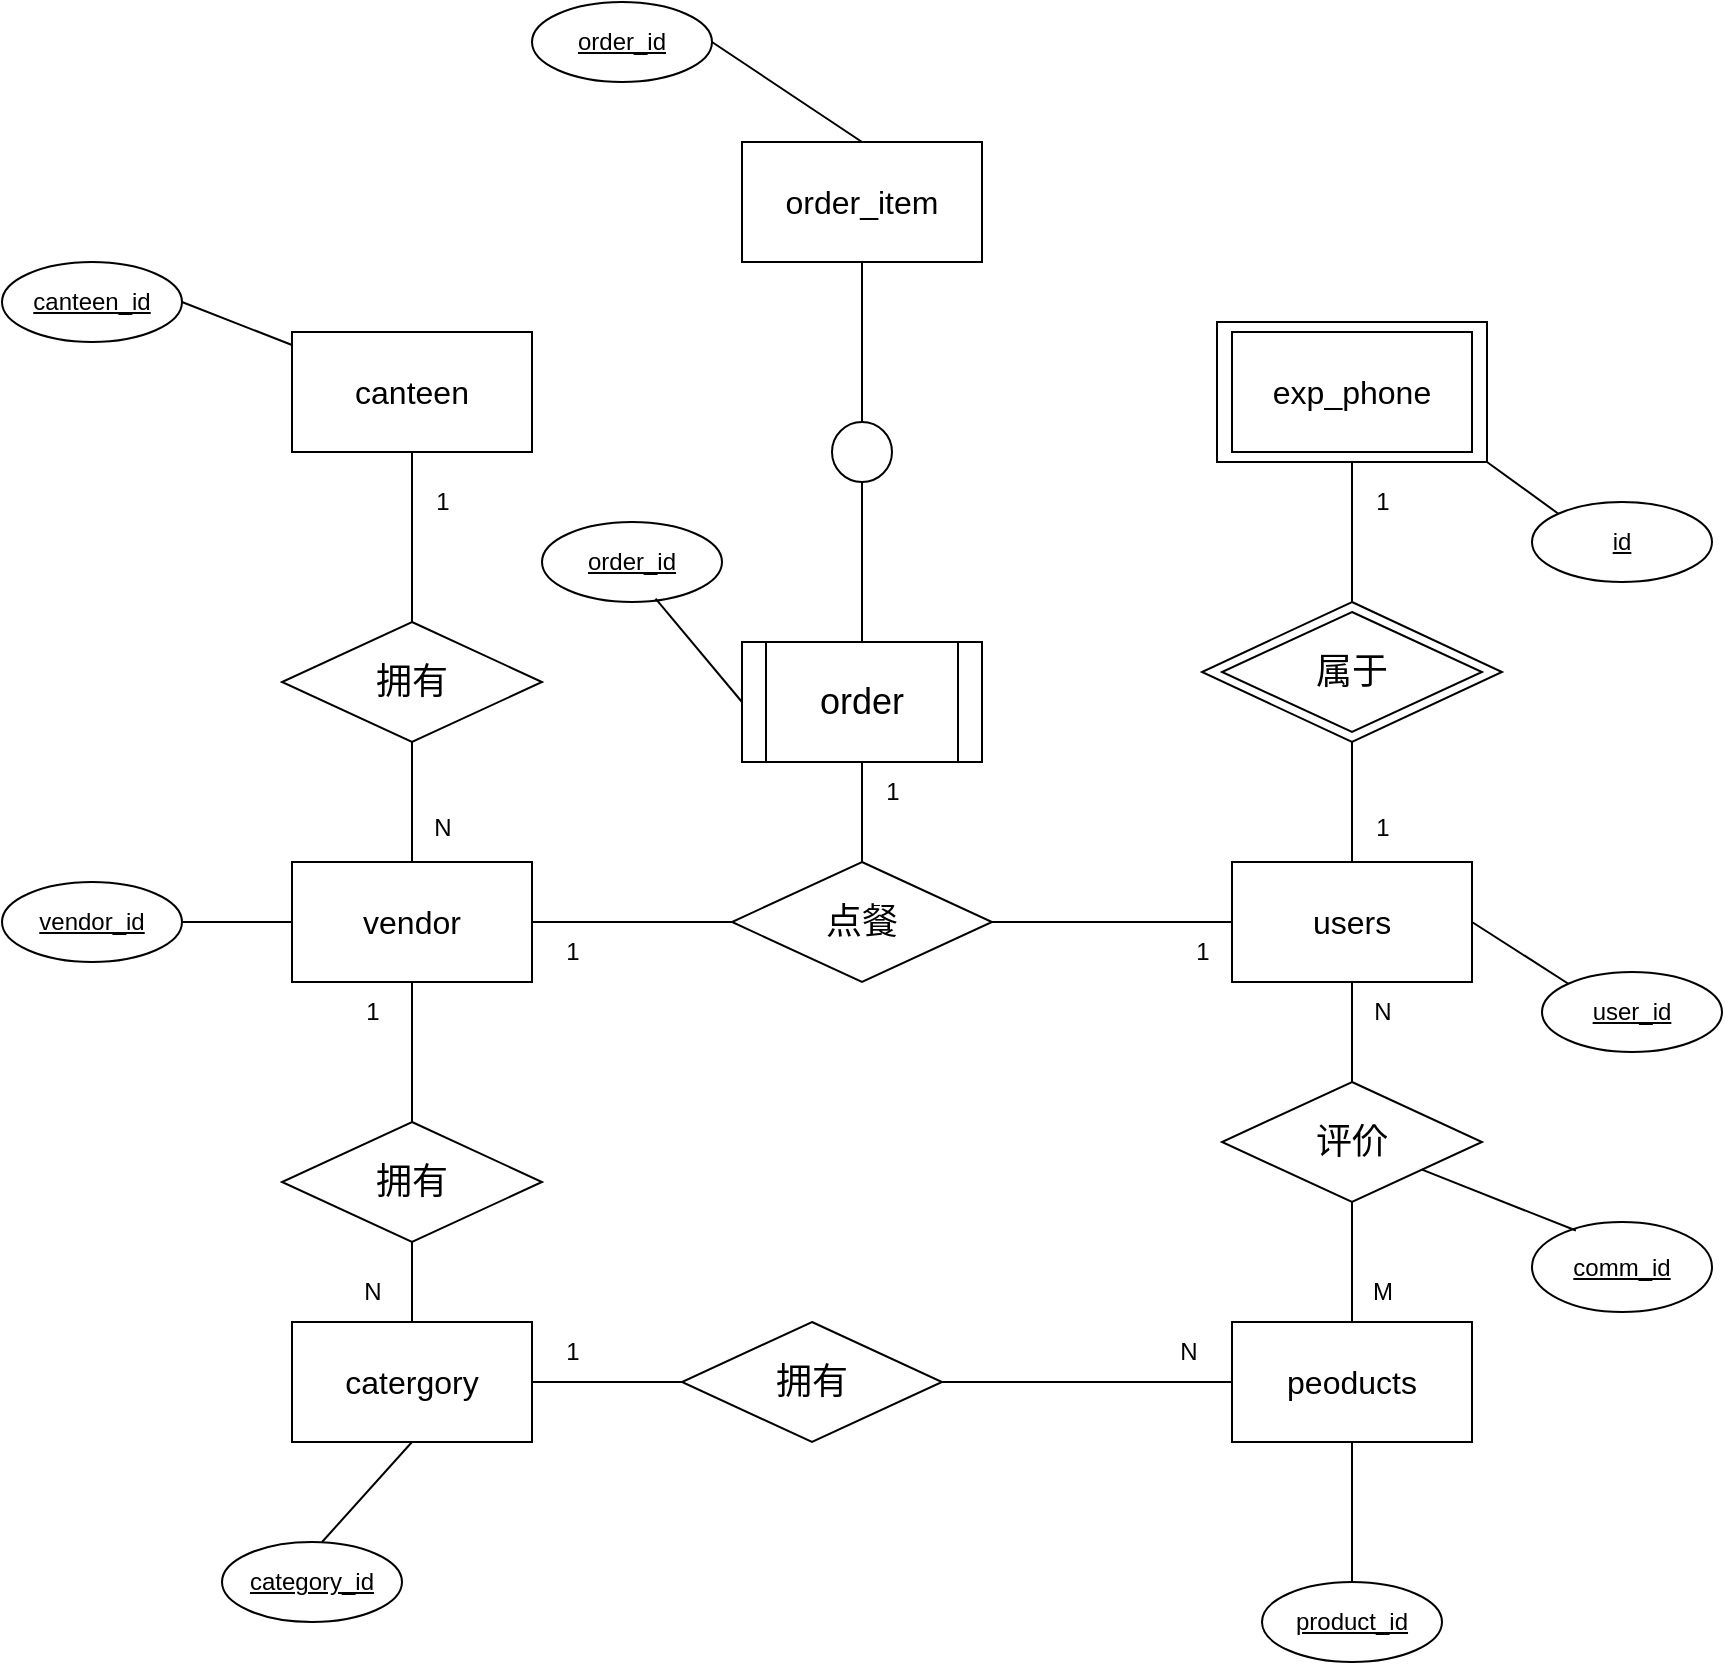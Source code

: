 <mxfile version="21.2.8" type="device">
  <diagram id="R2lEEEUBdFMjLlhIrx00" name="Page-1">
    <mxGraphModel dx="2296" dy="2141" grid="1" gridSize="10" guides="1" tooltips="1" connect="1" arrows="1" fold="1" page="1" pageScale="1" pageWidth="850" pageHeight="1100" math="0" shadow="0" extFonts="Permanent Marker^https://fonts.googleapis.com/css?family=Permanent+Marker">
      <root>
        <mxCell id="0" />
        <mxCell id="1" parent="0" />
        <mxCell id="8bM-LuKE9cO8iFkOk72z-2" value="&lt;font style=&quot;font-size: 16px;&quot;&gt;users&lt;/font&gt;" style="rounded=0;whiteSpace=wrap;html=1;" parent="1" vertex="1">
          <mxGeometry x="595" y="290" width="120" height="60" as="geometry" />
        </mxCell>
        <mxCell id="8bM-LuKE9cO8iFkOk72z-3" value="&lt;font style=&quot;font-size: 16px;&quot;&gt;canteen&lt;/font&gt;" style="rounded=0;whiteSpace=wrap;html=1;" parent="1" vertex="1">
          <mxGeometry x="125" y="25" width="120" height="60" as="geometry" />
        </mxCell>
        <mxCell id="8bM-LuKE9cO8iFkOk72z-4" value="&lt;font style=&quot;font-size: 16px;&quot;&gt;catergory&lt;/font&gt;" style="rounded=0;whiteSpace=wrap;html=1;" parent="1" vertex="1">
          <mxGeometry x="125" y="520" width="120" height="60" as="geometry" />
        </mxCell>
        <mxCell id="8bM-LuKE9cO8iFkOk72z-5" value="&lt;font style=&quot;font-size: 16px;&quot;&gt;peoducts&lt;/font&gt;" style="rounded=0;whiteSpace=wrap;html=1;" parent="1" vertex="1">
          <mxGeometry x="595" y="520" width="120" height="60" as="geometry" />
        </mxCell>
        <mxCell id="8bM-LuKE9cO8iFkOk72z-7" value="&lt;font style=&quot;font-size: 16px;&quot;&gt;vendor&lt;/font&gt;" style="rounded=0;whiteSpace=wrap;html=1;" parent="1" vertex="1">
          <mxGeometry x="125" y="290" width="120" height="60" as="geometry" />
        </mxCell>
        <mxCell id="8bM-LuKE9cO8iFkOk72z-8" value="&lt;font style=&quot;font-size: 18px;&quot;&gt;拥有&lt;/font&gt;" style="rhombus;whiteSpace=wrap;html=1;" parent="1" vertex="1">
          <mxGeometry x="120" y="170" width="130" height="60" as="geometry" />
        </mxCell>
        <mxCell id="8bM-LuKE9cO8iFkOk72z-9" value="" style="endArrow=none;html=1;rounded=0;exitX=0.5;exitY=0;exitDx=0;exitDy=0;entryX=0.5;entryY=1;entryDx=0;entryDy=0;" parent="1" source="8bM-LuKE9cO8iFkOk72z-8" target="8bM-LuKE9cO8iFkOk72z-3" edge="1">
          <mxGeometry width="50" height="50" relative="1" as="geometry">
            <mxPoint x="125" y="200" as="sourcePoint" />
            <mxPoint x="175" y="150" as="targetPoint" />
          </mxGeometry>
        </mxCell>
        <mxCell id="8bM-LuKE9cO8iFkOk72z-10" value="" style="endArrow=none;html=1;rounded=0;entryX=0.5;entryY=1;entryDx=0;entryDy=0;exitX=0.5;exitY=0;exitDx=0;exitDy=0;" parent="1" source="8bM-LuKE9cO8iFkOk72z-7" target="8bM-LuKE9cO8iFkOk72z-8" edge="1">
          <mxGeometry width="50" height="50" relative="1" as="geometry">
            <mxPoint x="305" y="270" as="sourcePoint" />
            <mxPoint x="355" y="220" as="targetPoint" />
          </mxGeometry>
        </mxCell>
        <mxCell id="8bM-LuKE9cO8iFkOk72z-11" value="1" style="text;html=1;align=center;verticalAlign=middle;resizable=0;points=[];autosize=1;strokeColor=none;fillColor=none;" parent="1" vertex="1">
          <mxGeometry x="185" y="95" width="30" height="30" as="geometry" />
        </mxCell>
        <mxCell id="8bM-LuKE9cO8iFkOk72z-12" value="N" style="text;html=1;align=center;verticalAlign=middle;resizable=0;points=[];autosize=1;strokeColor=none;fillColor=none;" parent="1" vertex="1">
          <mxGeometry x="185" y="258" width="30" height="30" as="geometry" />
        </mxCell>
        <mxCell id="8bM-LuKE9cO8iFkOk72z-13" value="&lt;font style=&quot;font-size: 18px;&quot;&gt;拥有&lt;/font&gt;" style="rhombus;whiteSpace=wrap;html=1;" parent="1" vertex="1">
          <mxGeometry x="120" y="420" width="130" height="60" as="geometry" />
        </mxCell>
        <mxCell id="8bM-LuKE9cO8iFkOk72z-14" value="&lt;font style=&quot;font-size: 18px;&quot;&gt;拥有&lt;/font&gt;" style="rhombus;whiteSpace=wrap;html=1;" parent="1" vertex="1">
          <mxGeometry x="320" y="520" width="130" height="60" as="geometry" />
        </mxCell>
        <mxCell id="P4UwR3AHS_gn6D2rGsXr-6" value="" style="endArrow=none;html=1;rounded=0;entryX=0.5;entryY=1;entryDx=0;entryDy=0;exitX=0.5;exitY=0;exitDx=0;exitDy=0;" parent="1" source="8bM-LuKE9cO8iFkOk72z-5" target="P4UwR3AHS_gn6D2rGsXr-31" edge="1">
          <mxGeometry width="50" height="50" relative="1" as="geometry">
            <mxPoint x="485" y="430" as="sourcePoint" />
            <mxPoint x="655" y="420" as="targetPoint" />
          </mxGeometry>
        </mxCell>
        <mxCell id="P4UwR3AHS_gn6D2rGsXr-10" value="" style="endArrow=none;html=1;rounded=0;entryX=0.5;entryY=1;entryDx=0;entryDy=0;exitX=0.5;exitY=0;exitDx=0;exitDy=0;" parent="1" source="8bM-LuKE9cO8iFkOk72z-13" target="8bM-LuKE9cO8iFkOk72z-7" edge="1">
          <mxGeometry width="50" height="50" relative="1" as="geometry">
            <mxPoint x="50" y="460" as="sourcePoint" />
            <mxPoint x="100" y="410" as="targetPoint" />
          </mxGeometry>
        </mxCell>
        <mxCell id="P4UwR3AHS_gn6D2rGsXr-11" value="" style="endArrow=none;html=1;rounded=0;entryX=0.5;entryY=1;entryDx=0;entryDy=0;exitX=0.5;exitY=0;exitDx=0;exitDy=0;" parent="1" source="8bM-LuKE9cO8iFkOk72z-4" target="8bM-LuKE9cO8iFkOk72z-13" edge="1">
          <mxGeometry width="50" height="50" relative="1" as="geometry">
            <mxPoint x="40" y="520" as="sourcePoint" />
            <mxPoint x="90" y="470" as="targetPoint" />
          </mxGeometry>
        </mxCell>
        <mxCell id="P4UwR3AHS_gn6D2rGsXr-12" value="" style="endArrow=none;html=1;rounded=0;entryX=0;entryY=0.5;entryDx=0;entryDy=0;exitX=1;exitY=0.5;exitDx=0;exitDy=0;" parent="1" source="8bM-LuKE9cO8iFkOk72z-4" target="8bM-LuKE9cO8iFkOk72z-14" edge="1">
          <mxGeometry width="50" height="50" relative="1" as="geometry">
            <mxPoint x="140" y="660" as="sourcePoint" />
            <mxPoint x="190" y="610" as="targetPoint" />
          </mxGeometry>
        </mxCell>
        <mxCell id="P4UwR3AHS_gn6D2rGsXr-13" value="" style="endArrow=none;html=1;rounded=0;entryX=0;entryY=0.5;entryDx=0;entryDy=0;exitX=1;exitY=0.5;exitDx=0;exitDy=0;" parent="1" source="8bM-LuKE9cO8iFkOk72z-14" target="8bM-LuKE9cO8iFkOk72z-5" edge="1">
          <mxGeometry width="50" height="50" relative="1" as="geometry">
            <mxPoint x="330" y="510" as="sourcePoint" />
            <mxPoint x="380" y="460" as="targetPoint" />
          </mxGeometry>
        </mxCell>
        <mxCell id="P4UwR3AHS_gn6D2rGsXr-24" value="1" style="text;html=1;align=center;verticalAlign=middle;resizable=0;points=[];autosize=1;strokeColor=none;fillColor=none;" parent="1" vertex="1">
          <mxGeometry x="150" y="350" width="30" height="30" as="geometry" />
        </mxCell>
        <mxCell id="P4UwR3AHS_gn6D2rGsXr-26" value="N" style="text;html=1;align=center;verticalAlign=middle;resizable=0;points=[];autosize=1;strokeColor=none;fillColor=none;" parent="1" vertex="1">
          <mxGeometry x="150" y="490" width="30" height="30" as="geometry" />
        </mxCell>
        <mxCell id="P4UwR3AHS_gn6D2rGsXr-27" value="N" style="text;html=1;align=center;verticalAlign=middle;resizable=0;points=[];autosize=1;strokeColor=none;fillColor=none;" parent="1" vertex="1">
          <mxGeometry x="557.5" y="520" width="30" height="30" as="geometry" />
        </mxCell>
        <mxCell id="P4UwR3AHS_gn6D2rGsXr-28" value="1" style="text;html=1;align=center;verticalAlign=middle;resizable=0;points=[];autosize=1;strokeColor=none;fillColor=none;" parent="1" vertex="1">
          <mxGeometry x="250" y="520" width="30" height="30" as="geometry" />
        </mxCell>
        <mxCell id="P4UwR3AHS_gn6D2rGsXr-29" value="M" style="text;html=1;align=center;verticalAlign=middle;resizable=0;points=[];autosize=1;strokeColor=none;fillColor=none;" parent="1" vertex="1">
          <mxGeometry x="655" y="490" width="30" height="30" as="geometry" />
        </mxCell>
        <mxCell id="P4UwR3AHS_gn6D2rGsXr-31" value="&lt;span style=&quot;font-size: 18px;&quot;&gt;评价&lt;/span&gt;" style="rhombus;whiteSpace=wrap;html=1;" parent="1" vertex="1">
          <mxGeometry x="590" y="400" width="130" height="60" as="geometry" />
        </mxCell>
        <mxCell id="P4UwR3AHS_gn6D2rGsXr-35" value="1" style="text;html=1;align=center;verticalAlign=middle;resizable=0;points=[];autosize=1;strokeColor=none;fillColor=none;" parent="1" vertex="1">
          <mxGeometry x="250" y="320" width="30" height="30" as="geometry" />
        </mxCell>
        <mxCell id="P4UwR3AHS_gn6D2rGsXr-38" value="&lt;u&gt;comm_id&lt;/u&gt;" style="ellipse;whiteSpace=wrap;html=1;" parent="1" vertex="1">
          <mxGeometry x="745" y="470" width="90" height="45" as="geometry" />
        </mxCell>
        <mxCell id="P4UwR3AHS_gn6D2rGsXr-39" value="" style="endArrow=none;html=1;rounded=0;entryX=0.244;entryY=0.095;entryDx=0;entryDy=0;entryPerimeter=0;" parent="1" source="P4UwR3AHS_gn6D2rGsXr-31" target="P4UwR3AHS_gn6D2rGsXr-38" edge="1">
          <mxGeometry width="50" height="50" relative="1" as="geometry">
            <mxPoint x="675" y="390" as="sourcePoint" />
            <mxPoint x="725" y="340" as="targetPoint" />
          </mxGeometry>
        </mxCell>
        <mxCell id="P4UwR3AHS_gn6D2rGsXr-40" value="&lt;u&gt;user_id&lt;/u&gt;" style="ellipse;whiteSpace=wrap;html=1;" parent="1" vertex="1">
          <mxGeometry x="750" y="345" width="90" height="40" as="geometry" />
        </mxCell>
        <mxCell id="P4UwR3AHS_gn6D2rGsXr-42" value="&lt;u&gt;canteen_id&lt;/u&gt;" style="ellipse;whiteSpace=wrap;html=1;" parent="1" vertex="1">
          <mxGeometry x="-20" y="-10" width="90" height="40" as="geometry" />
        </mxCell>
        <mxCell id="P4UwR3AHS_gn6D2rGsXr-43" value="" style="endArrow=none;html=1;rounded=0;entryX=1;entryY=0.5;entryDx=0;entryDy=0;" parent="1" source="8bM-LuKE9cO8iFkOk72z-3" target="P4UwR3AHS_gn6D2rGsXr-42" edge="1">
          <mxGeometry width="50" height="50" relative="1" as="geometry">
            <mxPoint x="35" y="160" as="sourcePoint" />
            <mxPoint x="90" y="40" as="targetPoint" />
          </mxGeometry>
        </mxCell>
        <mxCell id="P4UwR3AHS_gn6D2rGsXr-44" value="&lt;u&gt;vendor_id&lt;/u&gt;" style="ellipse;whiteSpace=wrap;html=1;" parent="1" vertex="1">
          <mxGeometry x="-20" y="300" width="90" height="40" as="geometry" />
        </mxCell>
        <mxCell id="P4UwR3AHS_gn6D2rGsXr-45" value="" style="endArrow=none;html=1;rounded=0;entryX=0;entryY=0.5;entryDx=0;entryDy=0;exitX=1;exitY=0.5;exitDx=0;exitDy=0;" parent="1" source="P4UwR3AHS_gn6D2rGsXr-44" target="8bM-LuKE9cO8iFkOk72z-7" edge="1">
          <mxGeometry width="50" height="50" relative="1" as="geometry">
            <mxPoint x="85" y="320" as="sourcePoint" />
            <mxPoint x="115" y="380" as="targetPoint" />
          </mxGeometry>
        </mxCell>
        <mxCell id="P4UwR3AHS_gn6D2rGsXr-46" value="&lt;u&gt;category_id&lt;/u&gt;" style="ellipse;whiteSpace=wrap;html=1;" parent="1" vertex="1">
          <mxGeometry x="90" y="630" width="90" height="40" as="geometry" />
        </mxCell>
        <mxCell id="P4UwR3AHS_gn6D2rGsXr-48" value="" style="endArrow=none;html=1;rounded=0;entryX=0.5;entryY=1;entryDx=0;entryDy=0;exitX=0.556;exitY=0;exitDx=0;exitDy=0;exitPerimeter=0;" parent="1" source="P4UwR3AHS_gn6D2rGsXr-46" target="8bM-LuKE9cO8iFkOk72z-4" edge="1">
          <mxGeometry width="50" height="50" relative="1" as="geometry">
            <mxPoint x="110" y="680" as="sourcePoint" />
            <mxPoint x="160" y="630" as="targetPoint" />
          </mxGeometry>
        </mxCell>
        <mxCell id="P4UwR3AHS_gn6D2rGsXr-49" value="&lt;u&gt;product_id&lt;/u&gt;" style="ellipse;whiteSpace=wrap;html=1;" parent="1" vertex="1">
          <mxGeometry x="610" y="650" width="90" height="40" as="geometry" />
        </mxCell>
        <mxCell id="P4UwR3AHS_gn6D2rGsXr-50" value="" style="endArrow=none;html=1;rounded=0;entryX=0.5;entryY=1;entryDx=0;entryDy=0;exitX=0.5;exitY=0;exitDx=0;exitDy=0;" parent="1" source="P4UwR3AHS_gn6D2rGsXr-49" target="8bM-LuKE9cO8iFkOk72z-5" edge="1">
          <mxGeometry width="50" height="50" relative="1" as="geometry">
            <mxPoint x="535" y="680" as="sourcePoint" />
            <mxPoint x="585" y="630" as="targetPoint" />
          </mxGeometry>
        </mxCell>
        <mxCell id="yUUxxSYG9wX5yM1Xcua--4" value="" style="endArrow=none;html=1;rounded=0;entryX=0.5;entryY=1;entryDx=0;entryDy=0;exitX=0.5;exitY=0;exitDx=0;exitDy=0;" parent="1" source="P4UwR3AHS_gn6D2rGsXr-31" target="8bM-LuKE9cO8iFkOk72z-2" edge="1">
          <mxGeometry width="50" height="50" relative="1" as="geometry">
            <mxPoint x="490" y="450" as="sourcePoint" />
            <mxPoint x="540" y="400" as="targetPoint" />
          </mxGeometry>
        </mxCell>
        <mxCell id="yUUxxSYG9wX5yM1Xcua--5" value="" style="endArrow=none;html=1;rounded=0;entryX=0;entryY=0;entryDx=0;entryDy=0;exitX=1;exitY=0.5;exitDx=0;exitDy=0;" parent="1" source="8bM-LuKE9cO8iFkOk72z-2" target="P4UwR3AHS_gn6D2rGsXr-40" edge="1">
          <mxGeometry width="50" height="50" relative="1" as="geometry">
            <mxPoint x="760" y="310" as="sourcePoint" />
            <mxPoint x="810" y="260" as="targetPoint" />
          </mxGeometry>
        </mxCell>
        <mxCell id="yUUxxSYG9wX5yM1Xcua--9" value="&lt;font style=&quot;font-size: 18px;&quot;&gt;拥有&lt;/font&gt;" style="rhombus;whiteSpace=wrap;html=1;" parent="1" vertex="1">
          <mxGeometry x="580" y="160" width="150" height="70" as="geometry" />
        </mxCell>
        <mxCell id="yUUxxSYG9wX5yM1Xcua--10" value="&lt;font style=&quot;font-size: 18px;&quot;&gt;属于&lt;/font&gt;" style="rhombus;whiteSpace=wrap;html=1;" parent="1" vertex="1">
          <mxGeometry x="590" y="165" width="130" height="60" as="geometry" />
        </mxCell>
        <mxCell id="yUUxxSYG9wX5yM1Xcua--11" value="" style="rounded=0;whiteSpace=wrap;html=1;" parent="1" vertex="1">
          <mxGeometry x="587.5" y="20" width="135" height="70" as="geometry" />
        </mxCell>
        <mxCell id="yUUxxSYG9wX5yM1Xcua--7" value="&lt;span style=&quot;font-size: 16px;&quot;&gt;exp_phone&lt;/span&gt;" style="rounded=0;whiteSpace=wrap;html=1;" parent="1" vertex="1">
          <mxGeometry x="595" y="25" width="120" height="60" as="geometry" />
        </mxCell>
        <mxCell id="yUUxxSYG9wX5yM1Xcua--12" value="" style="endArrow=none;html=1;rounded=0;exitX=0.5;exitY=0;exitDx=0;exitDy=0;entryX=0.5;entryY=1;entryDx=0;entryDy=0;" parent="1" source="8bM-LuKE9cO8iFkOk72z-2" target="yUUxxSYG9wX5yM1Xcua--9" edge="1">
          <mxGeometry width="50" height="50" relative="1" as="geometry">
            <mxPoint x="680" y="230" as="sourcePoint" />
            <mxPoint x="730" y="180" as="targetPoint" />
          </mxGeometry>
        </mxCell>
        <mxCell id="yUUxxSYG9wX5yM1Xcua--13" value="" style="endArrow=none;html=1;rounded=0;exitX=0.5;exitY=0;exitDx=0;exitDy=0;entryX=0.5;entryY=1;entryDx=0;entryDy=0;" parent="1" source="yUUxxSYG9wX5yM1Xcua--9" target="yUUxxSYG9wX5yM1Xcua--11" edge="1">
          <mxGeometry width="50" height="50" relative="1" as="geometry">
            <mxPoint x="760" y="140" as="sourcePoint" />
            <mxPoint x="810" y="90" as="targetPoint" />
          </mxGeometry>
        </mxCell>
        <mxCell id="yUUxxSYG9wX5yM1Xcua--14" value="&lt;u&gt;id&lt;/u&gt;" style="ellipse;whiteSpace=wrap;html=1;" parent="1" vertex="1">
          <mxGeometry x="745" y="110" width="90" height="40" as="geometry" />
        </mxCell>
        <mxCell id="yUUxxSYG9wX5yM1Xcua--15" value="" style="endArrow=none;html=1;rounded=0;entryX=0;entryY=0;entryDx=0;entryDy=0;exitX=1;exitY=1;exitDx=0;exitDy=0;" parent="1" source="yUUxxSYG9wX5yM1Xcua--11" target="yUUxxSYG9wX5yM1Xcua--14" edge="1">
          <mxGeometry width="50" height="50" relative="1" as="geometry">
            <mxPoint x="770" y="70" as="sourcePoint" />
            <mxPoint x="820" y="20" as="targetPoint" />
          </mxGeometry>
        </mxCell>
        <mxCell id="yUUxxSYG9wX5yM1Xcua--16" value="1" style="text;html=1;align=center;verticalAlign=middle;resizable=0;points=[];autosize=1;strokeColor=none;fillColor=none;" parent="1" vertex="1">
          <mxGeometry x="655" y="258" width="30" height="30" as="geometry" />
        </mxCell>
        <mxCell id="yUUxxSYG9wX5yM1Xcua--17" value="1" style="text;html=1;align=center;verticalAlign=middle;resizable=0;points=[];autosize=1;strokeColor=none;fillColor=none;" parent="1" vertex="1">
          <mxGeometry x="655" y="95" width="30" height="30" as="geometry" />
        </mxCell>
        <mxCell id="P4UwR3AHS_gn6D2rGsXr-53" value="&lt;font style=&quot;font-size: 16px;&quot;&gt;order_item&lt;/font&gt;" style="rounded=0;whiteSpace=wrap;html=1;" parent="1" vertex="1">
          <mxGeometry x="350" y="-70" width="120" height="60" as="geometry" />
        </mxCell>
        <mxCell id="yUUxxSYG9wX5yM1Xcua--18" value="N" style="text;html=1;align=center;verticalAlign=middle;resizable=0;points=[];autosize=1;strokeColor=none;fillColor=none;" parent="1" vertex="1">
          <mxGeometry x="655" y="350" width="30" height="30" as="geometry" />
        </mxCell>
        <mxCell id="yUUxxSYG9wX5yM1Xcua--20" value="&lt;font style=&quot;font-size: 18px;&quot;&gt;点餐&lt;/font&gt;" style="rhombus;whiteSpace=wrap;html=1;" parent="1" vertex="1">
          <mxGeometry x="345" y="290" width="130" height="60" as="geometry" />
        </mxCell>
        <mxCell id="yUUxxSYG9wX5yM1Xcua--21" value="" style="endArrow=none;html=1;rounded=0;entryX=0;entryY=0.5;entryDx=0;entryDy=0;exitX=1;exitY=0.5;exitDx=0;exitDy=0;" parent="1" source="8bM-LuKE9cO8iFkOk72z-7" target="yUUxxSYG9wX5yM1Xcua--20" edge="1">
          <mxGeometry width="50" height="50" relative="1" as="geometry">
            <mxPoint x="310" y="480" as="sourcePoint" />
            <mxPoint x="360" y="430" as="targetPoint" />
          </mxGeometry>
        </mxCell>
        <mxCell id="yUUxxSYG9wX5yM1Xcua--22" value="" style="endArrow=none;html=1;rounded=0;entryX=0;entryY=0.5;entryDx=0;entryDy=0;exitX=1;exitY=0.5;exitDx=0;exitDy=0;" parent="1" source="yUUxxSYG9wX5yM1Xcua--20" target="8bM-LuKE9cO8iFkOk72z-2" edge="1">
          <mxGeometry width="50" height="50" relative="1" as="geometry">
            <mxPoint x="440" y="480" as="sourcePoint" />
            <mxPoint x="490" y="430" as="targetPoint" />
          </mxGeometry>
        </mxCell>
        <mxCell id="yUUxxSYG9wX5yM1Xcua--23" value="" style="endArrow=none;html=1;rounded=0;entryX=0.5;entryY=1;entryDx=0;entryDy=0;exitX=0.5;exitY=0;exitDx=0;exitDy=0;" parent="1" source="yUUxxSYG9wX5yM1Xcua--20" target="yUUxxSYG9wX5yM1Xcua--36" edge="1">
          <mxGeometry width="50" height="50" relative="1" as="geometry">
            <mxPoint x="310" y="450" as="sourcePoint" />
            <mxPoint x="410" y="240" as="targetPoint" />
          </mxGeometry>
        </mxCell>
        <mxCell id="yUUxxSYG9wX5yM1Xcua--24" value="" style="endArrow=none;html=1;rounded=0;exitX=0.5;exitY=0;exitDx=0;exitDy=0;entryX=0.5;entryY=1;entryDx=0;entryDy=0;" parent="1" source="yUUxxSYG9wX5yM1Xcua--36" target="yUUxxSYG9wX5yM1Xcua--35" edge="1">
          <mxGeometry width="50" height="50" relative="1" as="geometry">
            <mxPoint x="410" y="180" as="sourcePoint" />
            <mxPoint x="410" y="125" as="targetPoint" />
          </mxGeometry>
        </mxCell>
        <mxCell id="yUUxxSYG9wX5yM1Xcua--25" value="" style="endArrow=none;html=1;rounded=0;entryX=0.5;entryY=0;entryDx=0;entryDy=0;exitX=0.5;exitY=1;exitDx=0;exitDy=0;" parent="1" source="P4UwR3AHS_gn6D2rGsXr-53" target="yUUxxSYG9wX5yM1Xcua--35" edge="1">
          <mxGeometry width="50" height="50" relative="1" as="geometry">
            <mxPoint x="410" y="-5" as="sourcePoint" />
            <mxPoint x="410" y="55" as="targetPoint" />
          </mxGeometry>
        </mxCell>
        <mxCell id="yUUxxSYG9wX5yM1Xcua--26" value="1" style="text;html=1;align=center;verticalAlign=middle;resizable=0;points=[];autosize=1;strokeColor=none;fillColor=none;" parent="1" vertex="1">
          <mxGeometry x="565" y="320" width="30" height="30" as="geometry" />
        </mxCell>
        <mxCell id="yUUxxSYG9wX5yM1Xcua--27" value="1" style="text;html=1;align=center;verticalAlign=middle;resizable=0;points=[];autosize=1;strokeColor=none;fillColor=none;" parent="1" vertex="1">
          <mxGeometry x="410" y="240" width="30" height="30" as="geometry" />
        </mxCell>
        <mxCell id="yUUxxSYG9wX5yM1Xcua--30" value="&lt;u&gt;order_id&lt;/u&gt;" style="ellipse;whiteSpace=wrap;html=1;" parent="1" vertex="1">
          <mxGeometry x="245" y="-140" width="90" height="40" as="geometry" />
        </mxCell>
        <mxCell id="yUUxxSYG9wX5yM1Xcua--32" value="" style="endArrow=none;html=1;rounded=0;entryX=0.5;entryY=0;entryDx=0;entryDy=0;exitX=1;exitY=0.5;exitDx=0;exitDy=0;" parent="1" source="yUUxxSYG9wX5yM1Xcua--30" target="P4UwR3AHS_gn6D2rGsXr-53" edge="1">
          <mxGeometry width="50" height="50" relative="1" as="geometry">
            <mxPoint x="400" y="-110" as="sourcePoint" />
            <mxPoint x="410" y="-75" as="targetPoint" />
          </mxGeometry>
        </mxCell>
        <mxCell id="yUUxxSYG9wX5yM1Xcua--33" value="&lt;u&gt;order_id&lt;/u&gt;" style="ellipse;whiteSpace=wrap;html=1;" parent="1" vertex="1">
          <mxGeometry x="250" y="120" width="90" height="40" as="geometry" />
        </mxCell>
        <mxCell id="yUUxxSYG9wX5yM1Xcua--34" value="" style="endArrow=none;html=1;rounded=0;entryX=0.631;entryY=0.959;entryDx=0;entryDy=0;entryPerimeter=0;exitX=0;exitY=0.5;exitDx=0;exitDy=0;" parent="1" source="yUUxxSYG9wX5yM1Xcua--36" target="yUUxxSYG9wX5yM1Xcua--33" edge="1">
          <mxGeometry width="50" height="50" relative="1" as="geometry">
            <mxPoint x="350" y="210" as="sourcePoint" />
            <mxPoint x="310" y="230" as="targetPoint" />
          </mxGeometry>
        </mxCell>
        <mxCell id="yUUxxSYG9wX5yM1Xcua--35" value="" style="ellipse;whiteSpace=wrap;html=1;aspect=fixed;" parent="1" vertex="1">
          <mxGeometry x="395" y="70" width="30" height="30" as="geometry" />
        </mxCell>
        <mxCell id="yUUxxSYG9wX5yM1Xcua--36" value="&lt;font style=&quot;font-size: 18px;&quot;&gt;order&lt;/font&gt;" style="shape=process;whiteSpace=wrap;html=1;backgroundOutline=1;" parent="1" vertex="1">
          <mxGeometry x="350" y="180" width="120" height="60" as="geometry" />
        </mxCell>
      </root>
    </mxGraphModel>
  </diagram>
</mxfile>
